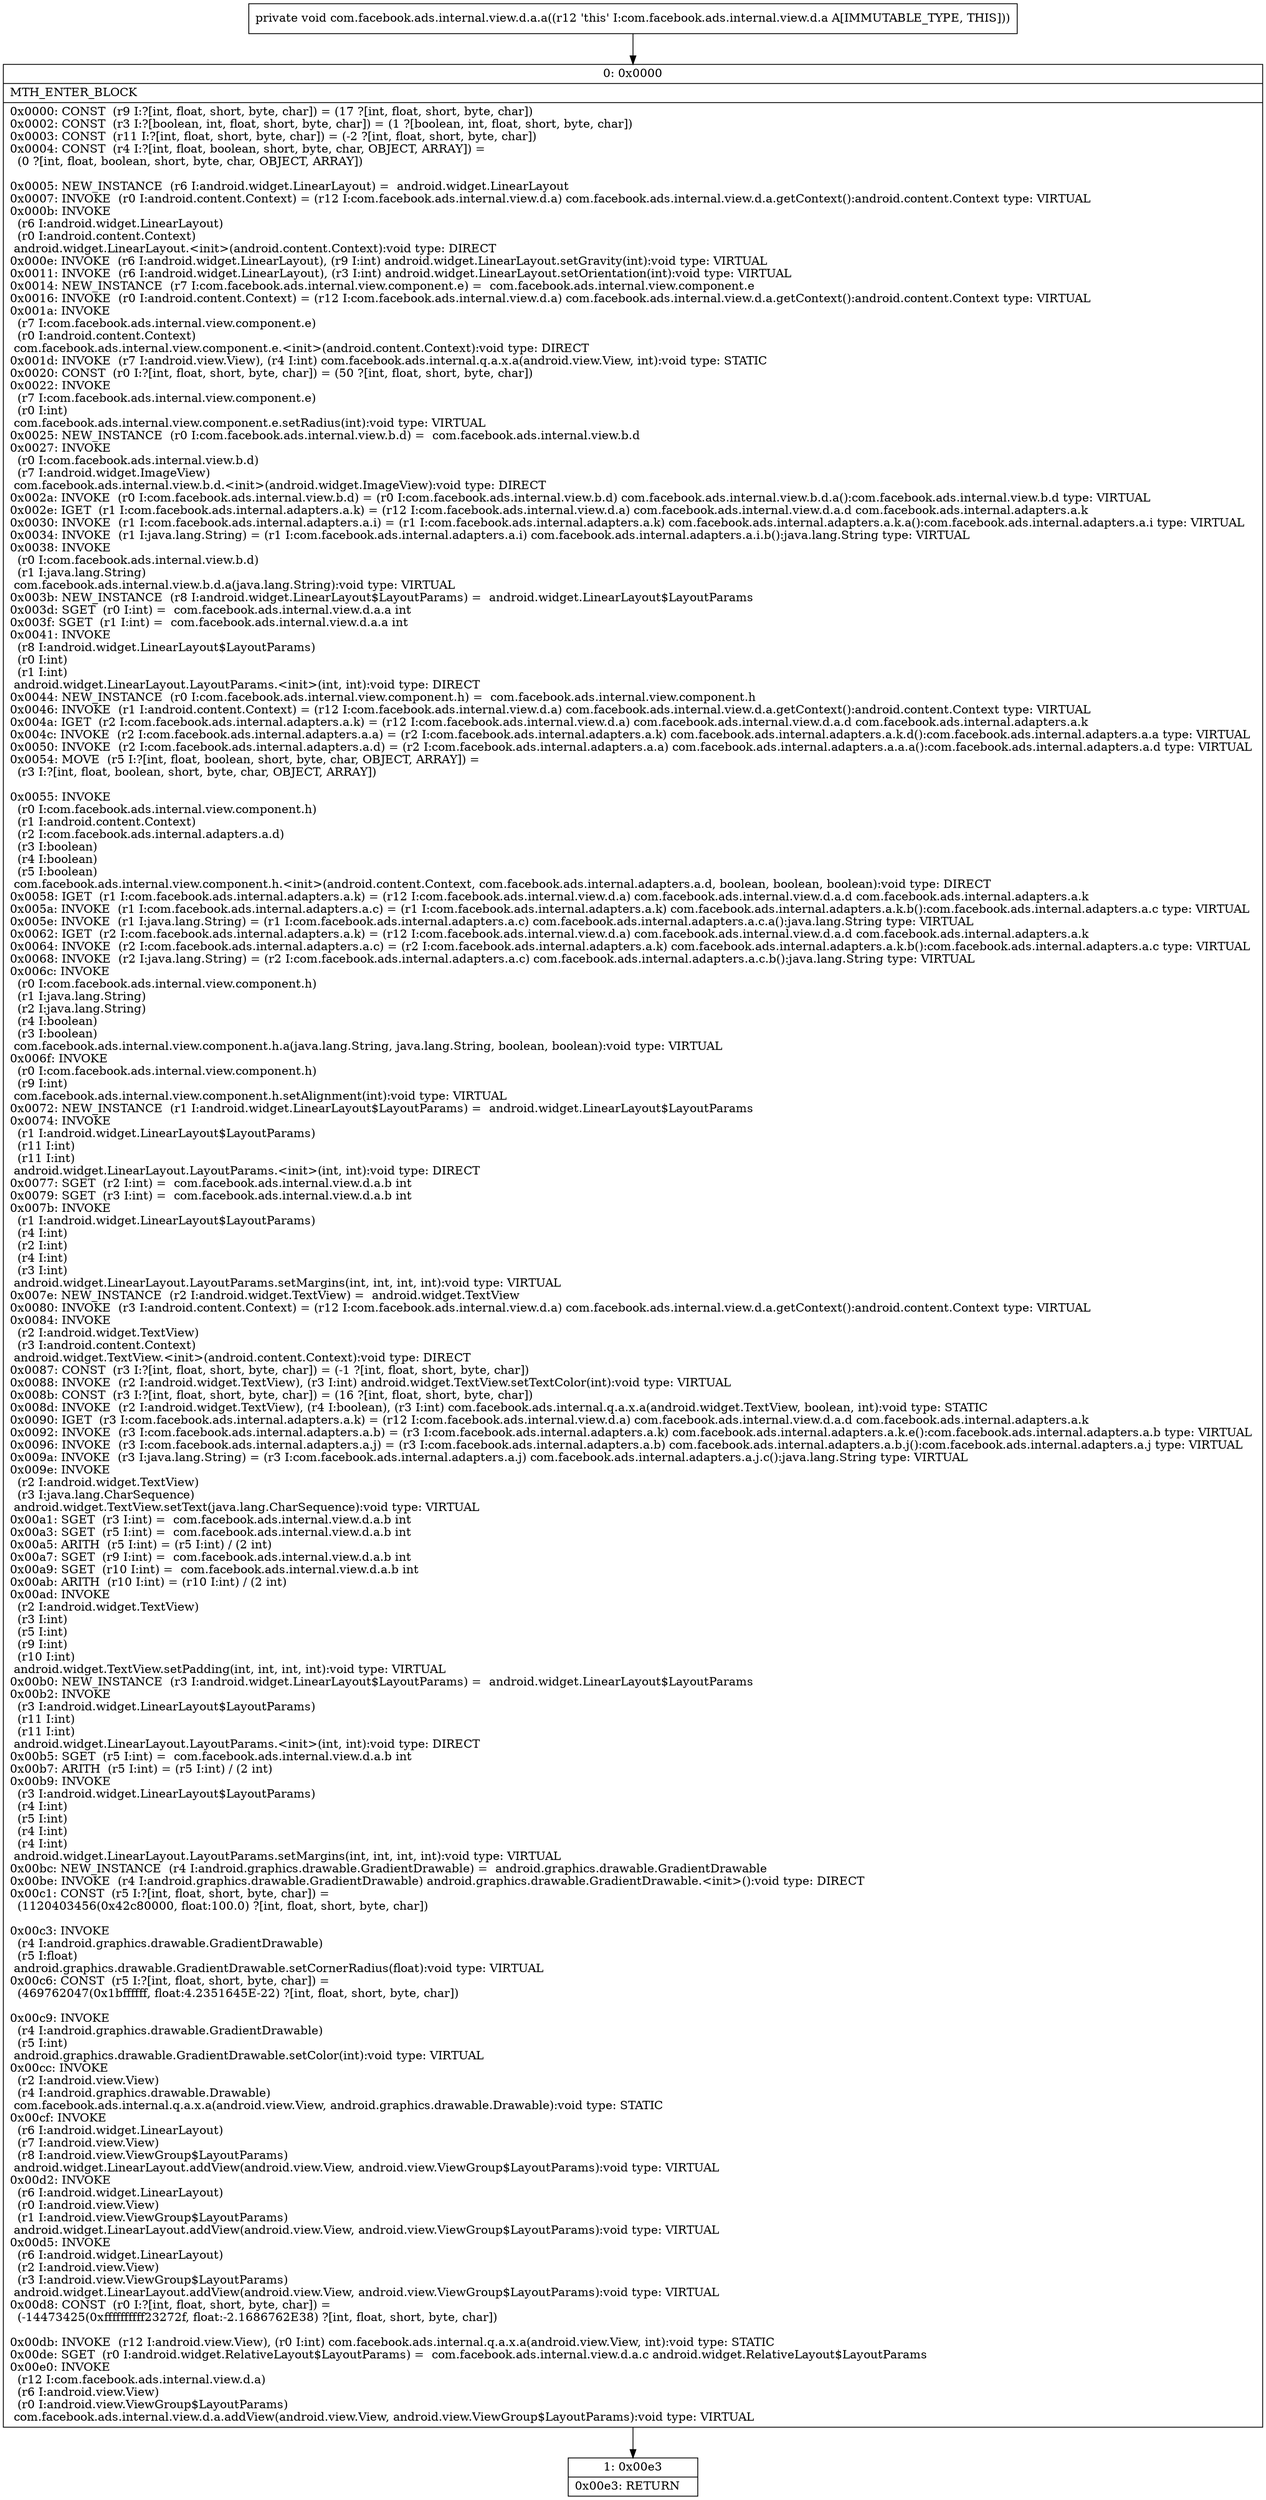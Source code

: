 digraph "CFG forcom.facebook.ads.internal.view.d.a.a()V" {
Node_0 [shape=record,label="{0\:\ 0x0000|MTH_ENTER_BLOCK\l|0x0000: CONST  (r9 I:?[int, float, short, byte, char]) = (17 ?[int, float, short, byte, char]) \l0x0002: CONST  (r3 I:?[boolean, int, float, short, byte, char]) = (1 ?[boolean, int, float, short, byte, char]) \l0x0003: CONST  (r11 I:?[int, float, short, byte, char]) = (\-2 ?[int, float, short, byte, char]) \l0x0004: CONST  (r4 I:?[int, float, boolean, short, byte, char, OBJECT, ARRAY]) = \l  (0 ?[int, float, boolean, short, byte, char, OBJECT, ARRAY])\l \l0x0005: NEW_INSTANCE  (r6 I:android.widget.LinearLayout) =  android.widget.LinearLayout \l0x0007: INVOKE  (r0 I:android.content.Context) = (r12 I:com.facebook.ads.internal.view.d.a) com.facebook.ads.internal.view.d.a.getContext():android.content.Context type: VIRTUAL \l0x000b: INVOKE  \l  (r6 I:android.widget.LinearLayout)\l  (r0 I:android.content.Context)\l android.widget.LinearLayout.\<init\>(android.content.Context):void type: DIRECT \l0x000e: INVOKE  (r6 I:android.widget.LinearLayout), (r9 I:int) android.widget.LinearLayout.setGravity(int):void type: VIRTUAL \l0x0011: INVOKE  (r6 I:android.widget.LinearLayout), (r3 I:int) android.widget.LinearLayout.setOrientation(int):void type: VIRTUAL \l0x0014: NEW_INSTANCE  (r7 I:com.facebook.ads.internal.view.component.e) =  com.facebook.ads.internal.view.component.e \l0x0016: INVOKE  (r0 I:android.content.Context) = (r12 I:com.facebook.ads.internal.view.d.a) com.facebook.ads.internal.view.d.a.getContext():android.content.Context type: VIRTUAL \l0x001a: INVOKE  \l  (r7 I:com.facebook.ads.internal.view.component.e)\l  (r0 I:android.content.Context)\l com.facebook.ads.internal.view.component.e.\<init\>(android.content.Context):void type: DIRECT \l0x001d: INVOKE  (r7 I:android.view.View), (r4 I:int) com.facebook.ads.internal.q.a.x.a(android.view.View, int):void type: STATIC \l0x0020: CONST  (r0 I:?[int, float, short, byte, char]) = (50 ?[int, float, short, byte, char]) \l0x0022: INVOKE  \l  (r7 I:com.facebook.ads.internal.view.component.e)\l  (r0 I:int)\l com.facebook.ads.internal.view.component.e.setRadius(int):void type: VIRTUAL \l0x0025: NEW_INSTANCE  (r0 I:com.facebook.ads.internal.view.b.d) =  com.facebook.ads.internal.view.b.d \l0x0027: INVOKE  \l  (r0 I:com.facebook.ads.internal.view.b.d)\l  (r7 I:android.widget.ImageView)\l com.facebook.ads.internal.view.b.d.\<init\>(android.widget.ImageView):void type: DIRECT \l0x002a: INVOKE  (r0 I:com.facebook.ads.internal.view.b.d) = (r0 I:com.facebook.ads.internal.view.b.d) com.facebook.ads.internal.view.b.d.a():com.facebook.ads.internal.view.b.d type: VIRTUAL \l0x002e: IGET  (r1 I:com.facebook.ads.internal.adapters.a.k) = (r12 I:com.facebook.ads.internal.view.d.a) com.facebook.ads.internal.view.d.a.d com.facebook.ads.internal.adapters.a.k \l0x0030: INVOKE  (r1 I:com.facebook.ads.internal.adapters.a.i) = (r1 I:com.facebook.ads.internal.adapters.a.k) com.facebook.ads.internal.adapters.a.k.a():com.facebook.ads.internal.adapters.a.i type: VIRTUAL \l0x0034: INVOKE  (r1 I:java.lang.String) = (r1 I:com.facebook.ads.internal.adapters.a.i) com.facebook.ads.internal.adapters.a.i.b():java.lang.String type: VIRTUAL \l0x0038: INVOKE  \l  (r0 I:com.facebook.ads.internal.view.b.d)\l  (r1 I:java.lang.String)\l com.facebook.ads.internal.view.b.d.a(java.lang.String):void type: VIRTUAL \l0x003b: NEW_INSTANCE  (r8 I:android.widget.LinearLayout$LayoutParams) =  android.widget.LinearLayout$LayoutParams \l0x003d: SGET  (r0 I:int) =  com.facebook.ads.internal.view.d.a.a int \l0x003f: SGET  (r1 I:int) =  com.facebook.ads.internal.view.d.a.a int \l0x0041: INVOKE  \l  (r8 I:android.widget.LinearLayout$LayoutParams)\l  (r0 I:int)\l  (r1 I:int)\l android.widget.LinearLayout.LayoutParams.\<init\>(int, int):void type: DIRECT \l0x0044: NEW_INSTANCE  (r0 I:com.facebook.ads.internal.view.component.h) =  com.facebook.ads.internal.view.component.h \l0x0046: INVOKE  (r1 I:android.content.Context) = (r12 I:com.facebook.ads.internal.view.d.a) com.facebook.ads.internal.view.d.a.getContext():android.content.Context type: VIRTUAL \l0x004a: IGET  (r2 I:com.facebook.ads.internal.adapters.a.k) = (r12 I:com.facebook.ads.internal.view.d.a) com.facebook.ads.internal.view.d.a.d com.facebook.ads.internal.adapters.a.k \l0x004c: INVOKE  (r2 I:com.facebook.ads.internal.adapters.a.a) = (r2 I:com.facebook.ads.internal.adapters.a.k) com.facebook.ads.internal.adapters.a.k.d():com.facebook.ads.internal.adapters.a.a type: VIRTUAL \l0x0050: INVOKE  (r2 I:com.facebook.ads.internal.adapters.a.d) = (r2 I:com.facebook.ads.internal.adapters.a.a) com.facebook.ads.internal.adapters.a.a.a():com.facebook.ads.internal.adapters.a.d type: VIRTUAL \l0x0054: MOVE  (r5 I:?[int, float, boolean, short, byte, char, OBJECT, ARRAY]) = \l  (r3 I:?[int, float, boolean, short, byte, char, OBJECT, ARRAY])\l \l0x0055: INVOKE  \l  (r0 I:com.facebook.ads.internal.view.component.h)\l  (r1 I:android.content.Context)\l  (r2 I:com.facebook.ads.internal.adapters.a.d)\l  (r3 I:boolean)\l  (r4 I:boolean)\l  (r5 I:boolean)\l com.facebook.ads.internal.view.component.h.\<init\>(android.content.Context, com.facebook.ads.internal.adapters.a.d, boolean, boolean, boolean):void type: DIRECT \l0x0058: IGET  (r1 I:com.facebook.ads.internal.adapters.a.k) = (r12 I:com.facebook.ads.internal.view.d.a) com.facebook.ads.internal.view.d.a.d com.facebook.ads.internal.adapters.a.k \l0x005a: INVOKE  (r1 I:com.facebook.ads.internal.adapters.a.c) = (r1 I:com.facebook.ads.internal.adapters.a.k) com.facebook.ads.internal.adapters.a.k.b():com.facebook.ads.internal.adapters.a.c type: VIRTUAL \l0x005e: INVOKE  (r1 I:java.lang.String) = (r1 I:com.facebook.ads.internal.adapters.a.c) com.facebook.ads.internal.adapters.a.c.a():java.lang.String type: VIRTUAL \l0x0062: IGET  (r2 I:com.facebook.ads.internal.adapters.a.k) = (r12 I:com.facebook.ads.internal.view.d.a) com.facebook.ads.internal.view.d.a.d com.facebook.ads.internal.adapters.a.k \l0x0064: INVOKE  (r2 I:com.facebook.ads.internal.adapters.a.c) = (r2 I:com.facebook.ads.internal.adapters.a.k) com.facebook.ads.internal.adapters.a.k.b():com.facebook.ads.internal.adapters.a.c type: VIRTUAL \l0x0068: INVOKE  (r2 I:java.lang.String) = (r2 I:com.facebook.ads.internal.adapters.a.c) com.facebook.ads.internal.adapters.a.c.b():java.lang.String type: VIRTUAL \l0x006c: INVOKE  \l  (r0 I:com.facebook.ads.internal.view.component.h)\l  (r1 I:java.lang.String)\l  (r2 I:java.lang.String)\l  (r4 I:boolean)\l  (r3 I:boolean)\l com.facebook.ads.internal.view.component.h.a(java.lang.String, java.lang.String, boolean, boolean):void type: VIRTUAL \l0x006f: INVOKE  \l  (r0 I:com.facebook.ads.internal.view.component.h)\l  (r9 I:int)\l com.facebook.ads.internal.view.component.h.setAlignment(int):void type: VIRTUAL \l0x0072: NEW_INSTANCE  (r1 I:android.widget.LinearLayout$LayoutParams) =  android.widget.LinearLayout$LayoutParams \l0x0074: INVOKE  \l  (r1 I:android.widget.LinearLayout$LayoutParams)\l  (r11 I:int)\l  (r11 I:int)\l android.widget.LinearLayout.LayoutParams.\<init\>(int, int):void type: DIRECT \l0x0077: SGET  (r2 I:int) =  com.facebook.ads.internal.view.d.a.b int \l0x0079: SGET  (r3 I:int) =  com.facebook.ads.internal.view.d.a.b int \l0x007b: INVOKE  \l  (r1 I:android.widget.LinearLayout$LayoutParams)\l  (r4 I:int)\l  (r2 I:int)\l  (r4 I:int)\l  (r3 I:int)\l android.widget.LinearLayout.LayoutParams.setMargins(int, int, int, int):void type: VIRTUAL \l0x007e: NEW_INSTANCE  (r2 I:android.widget.TextView) =  android.widget.TextView \l0x0080: INVOKE  (r3 I:android.content.Context) = (r12 I:com.facebook.ads.internal.view.d.a) com.facebook.ads.internal.view.d.a.getContext():android.content.Context type: VIRTUAL \l0x0084: INVOKE  \l  (r2 I:android.widget.TextView)\l  (r3 I:android.content.Context)\l android.widget.TextView.\<init\>(android.content.Context):void type: DIRECT \l0x0087: CONST  (r3 I:?[int, float, short, byte, char]) = (\-1 ?[int, float, short, byte, char]) \l0x0088: INVOKE  (r2 I:android.widget.TextView), (r3 I:int) android.widget.TextView.setTextColor(int):void type: VIRTUAL \l0x008b: CONST  (r3 I:?[int, float, short, byte, char]) = (16 ?[int, float, short, byte, char]) \l0x008d: INVOKE  (r2 I:android.widget.TextView), (r4 I:boolean), (r3 I:int) com.facebook.ads.internal.q.a.x.a(android.widget.TextView, boolean, int):void type: STATIC \l0x0090: IGET  (r3 I:com.facebook.ads.internal.adapters.a.k) = (r12 I:com.facebook.ads.internal.view.d.a) com.facebook.ads.internal.view.d.a.d com.facebook.ads.internal.adapters.a.k \l0x0092: INVOKE  (r3 I:com.facebook.ads.internal.adapters.a.b) = (r3 I:com.facebook.ads.internal.adapters.a.k) com.facebook.ads.internal.adapters.a.k.e():com.facebook.ads.internal.adapters.a.b type: VIRTUAL \l0x0096: INVOKE  (r3 I:com.facebook.ads.internal.adapters.a.j) = (r3 I:com.facebook.ads.internal.adapters.a.b) com.facebook.ads.internal.adapters.a.b.j():com.facebook.ads.internal.adapters.a.j type: VIRTUAL \l0x009a: INVOKE  (r3 I:java.lang.String) = (r3 I:com.facebook.ads.internal.adapters.a.j) com.facebook.ads.internal.adapters.a.j.c():java.lang.String type: VIRTUAL \l0x009e: INVOKE  \l  (r2 I:android.widget.TextView)\l  (r3 I:java.lang.CharSequence)\l android.widget.TextView.setText(java.lang.CharSequence):void type: VIRTUAL \l0x00a1: SGET  (r3 I:int) =  com.facebook.ads.internal.view.d.a.b int \l0x00a3: SGET  (r5 I:int) =  com.facebook.ads.internal.view.d.a.b int \l0x00a5: ARITH  (r5 I:int) = (r5 I:int) \/ (2 int) \l0x00a7: SGET  (r9 I:int) =  com.facebook.ads.internal.view.d.a.b int \l0x00a9: SGET  (r10 I:int) =  com.facebook.ads.internal.view.d.a.b int \l0x00ab: ARITH  (r10 I:int) = (r10 I:int) \/ (2 int) \l0x00ad: INVOKE  \l  (r2 I:android.widget.TextView)\l  (r3 I:int)\l  (r5 I:int)\l  (r9 I:int)\l  (r10 I:int)\l android.widget.TextView.setPadding(int, int, int, int):void type: VIRTUAL \l0x00b0: NEW_INSTANCE  (r3 I:android.widget.LinearLayout$LayoutParams) =  android.widget.LinearLayout$LayoutParams \l0x00b2: INVOKE  \l  (r3 I:android.widget.LinearLayout$LayoutParams)\l  (r11 I:int)\l  (r11 I:int)\l android.widget.LinearLayout.LayoutParams.\<init\>(int, int):void type: DIRECT \l0x00b5: SGET  (r5 I:int) =  com.facebook.ads.internal.view.d.a.b int \l0x00b7: ARITH  (r5 I:int) = (r5 I:int) \/ (2 int) \l0x00b9: INVOKE  \l  (r3 I:android.widget.LinearLayout$LayoutParams)\l  (r4 I:int)\l  (r5 I:int)\l  (r4 I:int)\l  (r4 I:int)\l android.widget.LinearLayout.LayoutParams.setMargins(int, int, int, int):void type: VIRTUAL \l0x00bc: NEW_INSTANCE  (r4 I:android.graphics.drawable.GradientDrawable) =  android.graphics.drawable.GradientDrawable \l0x00be: INVOKE  (r4 I:android.graphics.drawable.GradientDrawable) android.graphics.drawable.GradientDrawable.\<init\>():void type: DIRECT \l0x00c1: CONST  (r5 I:?[int, float, short, byte, char]) = \l  (1120403456(0x42c80000, float:100.0) ?[int, float, short, byte, char])\l \l0x00c3: INVOKE  \l  (r4 I:android.graphics.drawable.GradientDrawable)\l  (r5 I:float)\l android.graphics.drawable.GradientDrawable.setCornerRadius(float):void type: VIRTUAL \l0x00c6: CONST  (r5 I:?[int, float, short, byte, char]) = \l  (469762047(0x1bffffff, float:4.2351645E\-22) ?[int, float, short, byte, char])\l \l0x00c9: INVOKE  \l  (r4 I:android.graphics.drawable.GradientDrawable)\l  (r5 I:int)\l android.graphics.drawable.GradientDrawable.setColor(int):void type: VIRTUAL \l0x00cc: INVOKE  \l  (r2 I:android.view.View)\l  (r4 I:android.graphics.drawable.Drawable)\l com.facebook.ads.internal.q.a.x.a(android.view.View, android.graphics.drawable.Drawable):void type: STATIC \l0x00cf: INVOKE  \l  (r6 I:android.widget.LinearLayout)\l  (r7 I:android.view.View)\l  (r8 I:android.view.ViewGroup$LayoutParams)\l android.widget.LinearLayout.addView(android.view.View, android.view.ViewGroup$LayoutParams):void type: VIRTUAL \l0x00d2: INVOKE  \l  (r6 I:android.widget.LinearLayout)\l  (r0 I:android.view.View)\l  (r1 I:android.view.ViewGroup$LayoutParams)\l android.widget.LinearLayout.addView(android.view.View, android.view.ViewGroup$LayoutParams):void type: VIRTUAL \l0x00d5: INVOKE  \l  (r6 I:android.widget.LinearLayout)\l  (r2 I:android.view.View)\l  (r3 I:android.view.ViewGroup$LayoutParams)\l android.widget.LinearLayout.addView(android.view.View, android.view.ViewGroup$LayoutParams):void type: VIRTUAL \l0x00d8: CONST  (r0 I:?[int, float, short, byte, char]) = \l  (\-14473425(0xffffffffff23272f, float:\-2.1686762E38) ?[int, float, short, byte, char])\l \l0x00db: INVOKE  (r12 I:android.view.View), (r0 I:int) com.facebook.ads.internal.q.a.x.a(android.view.View, int):void type: STATIC \l0x00de: SGET  (r0 I:android.widget.RelativeLayout$LayoutParams) =  com.facebook.ads.internal.view.d.a.c android.widget.RelativeLayout$LayoutParams \l0x00e0: INVOKE  \l  (r12 I:com.facebook.ads.internal.view.d.a)\l  (r6 I:android.view.View)\l  (r0 I:android.view.ViewGroup$LayoutParams)\l com.facebook.ads.internal.view.d.a.addView(android.view.View, android.view.ViewGroup$LayoutParams):void type: VIRTUAL \l}"];
Node_1 [shape=record,label="{1\:\ 0x00e3|0x00e3: RETURN   \l}"];
MethodNode[shape=record,label="{private void com.facebook.ads.internal.view.d.a.a((r12 'this' I:com.facebook.ads.internal.view.d.a A[IMMUTABLE_TYPE, THIS])) }"];
MethodNode -> Node_0;
Node_0 -> Node_1;
}


